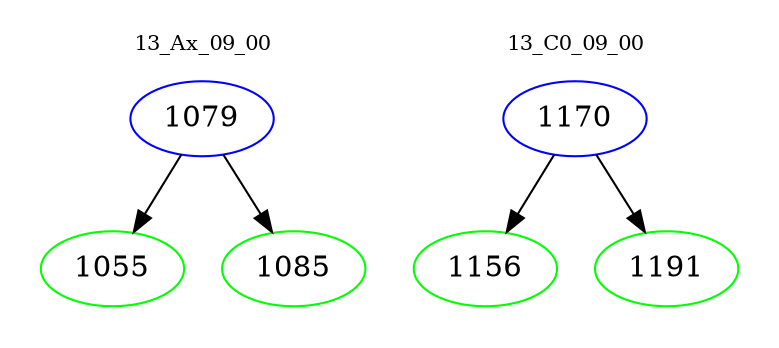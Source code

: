 digraph{
subgraph cluster_0 {
color = white
label = "13_Ax_09_00";
fontsize=10;
T0_1079 [label="1079", color="blue"]
T0_1079 -> T0_1055 [color="black"]
T0_1055 [label="1055", color="green"]
T0_1079 -> T0_1085 [color="black"]
T0_1085 [label="1085", color="green"]
}
subgraph cluster_1 {
color = white
label = "13_C0_09_00";
fontsize=10;
T1_1170 [label="1170", color="blue"]
T1_1170 -> T1_1156 [color="black"]
T1_1156 [label="1156", color="green"]
T1_1170 -> T1_1191 [color="black"]
T1_1191 [label="1191", color="green"]
}
}
